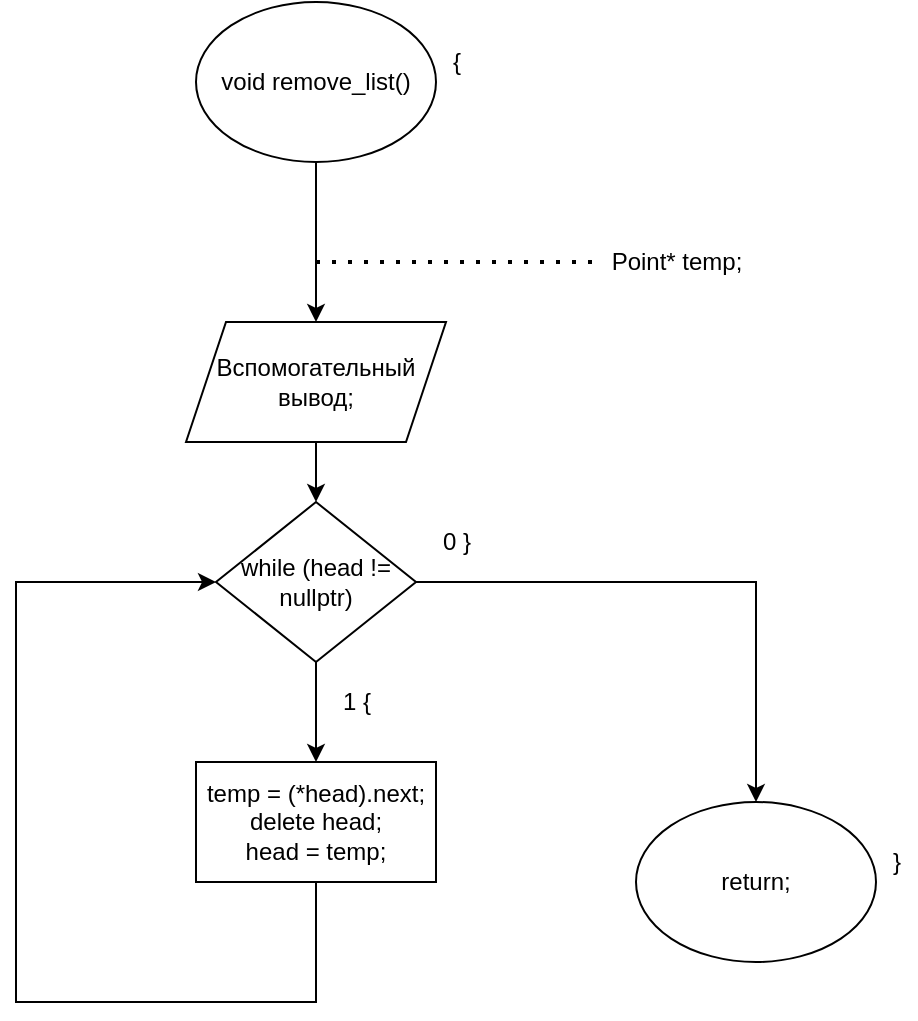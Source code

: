 <mxfile version="13.9.9" type="device"><diagram id="TrItpRD2a_mvw0UduSDr" name="Страница 1"><mxGraphModel dx="1420" dy="840" grid="1" gridSize="10" guides="1" tooltips="1" connect="1" arrows="1" fold="1" page="1" pageScale="1" pageWidth="827" pageHeight="1169" math="0" shadow="0"><root><mxCell id="0"/><mxCell id="1" parent="0"/><mxCell id="72UUY7UoedRfwYFqnzdF-2" style="edgeStyle=orthogonalEdgeStyle;rounded=0;orthogonalLoop=1;jettySize=auto;html=1;" edge="1" parent="1" source="72UUY7UoedRfwYFqnzdF-1" target="72UUY7UoedRfwYFqnzdF-6"><mxGeometry relative="1" as="geometry"><mxPoint x="400" y="240" as="targetPoint"/></mxGeometry></mxCell><mxCell id="72UUY7UoedRfwYFqnzdF-1" value="void remove_list()" style="ellipse;whiteSpace=wrap;html=1;" vertex="1" parent="1"><mxGeometry x="340" y="50" width="120" height="80" as="geometry"/></mxCell><mxCell id="72UUY7UoedRfwYFqnzdF-3" value="" style="endArrow=none;dashed=1;html=1;dashPattern=1 3;strokeWidth=2;" edge="1" parent="1"><mxGeometry width="50" height="50" relative="1" as="geometry"><mxPoint x="400" y="180" as="sourcePoint"/><mxPoint x="540" y="180" as="targetPoint"/></mxGeometry></mxCell><mxCell id="72UUY7UoedRfwYFqnzdF-4" value="Point* temp;" style="text;html=1;align=center;verticalAlign=middle;resizable=0;points=[];autosize=1;" vertex="1" parent="1"><mxGeometry x="540" y="170" width="80" height="20" as="geometry"/></mxCell><mxCell id="72UUY7UoedRfwYFqnzdF-7" style="edgeStyle=orthogonalEdgeStyle;rounded=0;orthogonalLoop=1;jettySize=auto;html=1;" edge="1" parent="1" source="72UUY7UoedRfwYFqnzdF-6" target="72UUY7UoedRfwYFqnzdF-8"><mxGeometry relative="1" as="geometry"><mxPoint x="400" y="290" as="targetPoint"/></mxGeometry></mxCell><mxCell id="72UUY7UoedRfwYFqnzdF-6" value="Вспомогательный вывод;" style="shape=parallelogram;perimeter=parallelogramPerimeter;whiteSpace=wrap;html=1;fixedSize=1;" vertex="1" parent="1"><mxGeometry x="335" y="210" width="130" height="60" as="geometry"/></mxCell><mxCell id="72UUY7UoedRfwYFqnzdF-9" style="edgeStyle=orthogonalEdgeStyle;rounded=0;orthogonalLoop=1;jettySize=auto;html=1;" edge="1" parent="1" source="72UUY7UoedRfwYFqnzdF-8"><mxGeometry relative="1" as="geometry"><mxPoint x="400" y="430" as="targetPoint"/></mxGeometry></mxCell><mxCell id="72UUY7UoedRfwYFqnzdF-14" style="edgeStyle=orthogonalEdgeStyle;rounded=0;orthogonalLoop=1;jettySize=auto;html=1;" edge="1" parent="1" source="72UUY7UoedRfwYFqnzdF-8"><mxGeometry relative="1" as="geometry"><mxPoint x="620" y="450" as="targetPoint"/><Array as="points"><mxPoint x="620" y="340"/></Array></mxGeometry></mxCell><mxCell id="72UUY7UoedRfwYFqnzdF-8" value="while (head != nullptr)" style="rhombus;whiteSpace=wrap;html=1;" vertex="1" parent="1"><mxGeometry x="350" y="300" width="100" height="80" as="geometry"/></mxCell><mxCell id="72UUY7UoedRfwYFqnzdF-10" value="1 {" style="text;html=1;align=center;verticalAlign=middle;resizable=0;points=[];autosize=1;" vertex="1" parent="1"><mxGeometry x="405" y="390" width="30" height="20" as="geometry"/></mxCell><mxCell id="72UUY7UoedRfwYFqnzdF-12" style="edgeStyle=orthogonalEdgeStyle;rounded=0;orthogonalLoop=1;jettySize=auto;html=1;entryX=0;entryY=0.5;entryDx=0;entryDy=0;" edge="1" parent="1" source="72UUY7UoedRfwYFqnzdF-11" target="72UUY7UoedRfwYFqnzdF-8"><mxGeometry relative="1" as="geometry"><mxPoint x="250" y="350" as="targetPoint"/><Array as="points"><mxPoint x="400" y="550"/><mxPoint x="250" y="550"/><mxPoint x="250" y="340"/></Array></mxGeometry></mxCell><mxCell id="72UUY7UoedRfwYFqnzdF-11" value="&lt;div&gt;temp = (*head).next;&lt;/div&gt;&lt;div&gt;&lt;span&gt;&#9;&#9;&lt;/span&gt;delete head;&lt;/div&gt;&lt;div&gt;&lt;span&gt;&#9;&#9;&lt;/span&gt;head = temp;&lt;/div&gt;" style="rounded=0;whiteSpace=wrap;html=1;" vertex="1" parent="1"><mxGeometry x="340" y="430" width="120" height="60" as="geometry"/></mxCell><mxCell id="72UUY7UoedRfwYFqnzdF-15" value="0 }" style="text;html=1;align=center;verticalAlign=middle;resizable=0;points=[];autosize=1;" vertex="1" parent="1"><mxGeometry x="455" y="310" width="30" height="20" as="geometry"/></mxCell><mxCell id="72UUY7UoedRfwYFqnzdF-16" value="return;" style="ellipse;whiteSpace=wrap;html=1;" vertex="1" parent="1"><mxGeometry x="560" y="450" width="120" height="80" as="geometry"/></mxCell><mxCell id="72UUY7UoedRfwYFqnzdF-17" value="}" style="text;html=1;align=center;verticalAlign=middle;resizable=0;points=[];autosize=1;" vertex="1" parent="1"><mxGeometry x="680" y="470" width="20" height="20" as="geometry"/></mxCell><mxCell id="72UUY7UoedRfwYFqnzdF-18" value="{" style="text;html=1;align=center;verticalAlign=middle;resizable=0;points=[];autosize=1;" vertex="1" parent="1"><mxGeometry x="460" y="70" width="20" height="20" as="geometry"/></mxCell></root></mxGraphModel></diagram></mxfile>